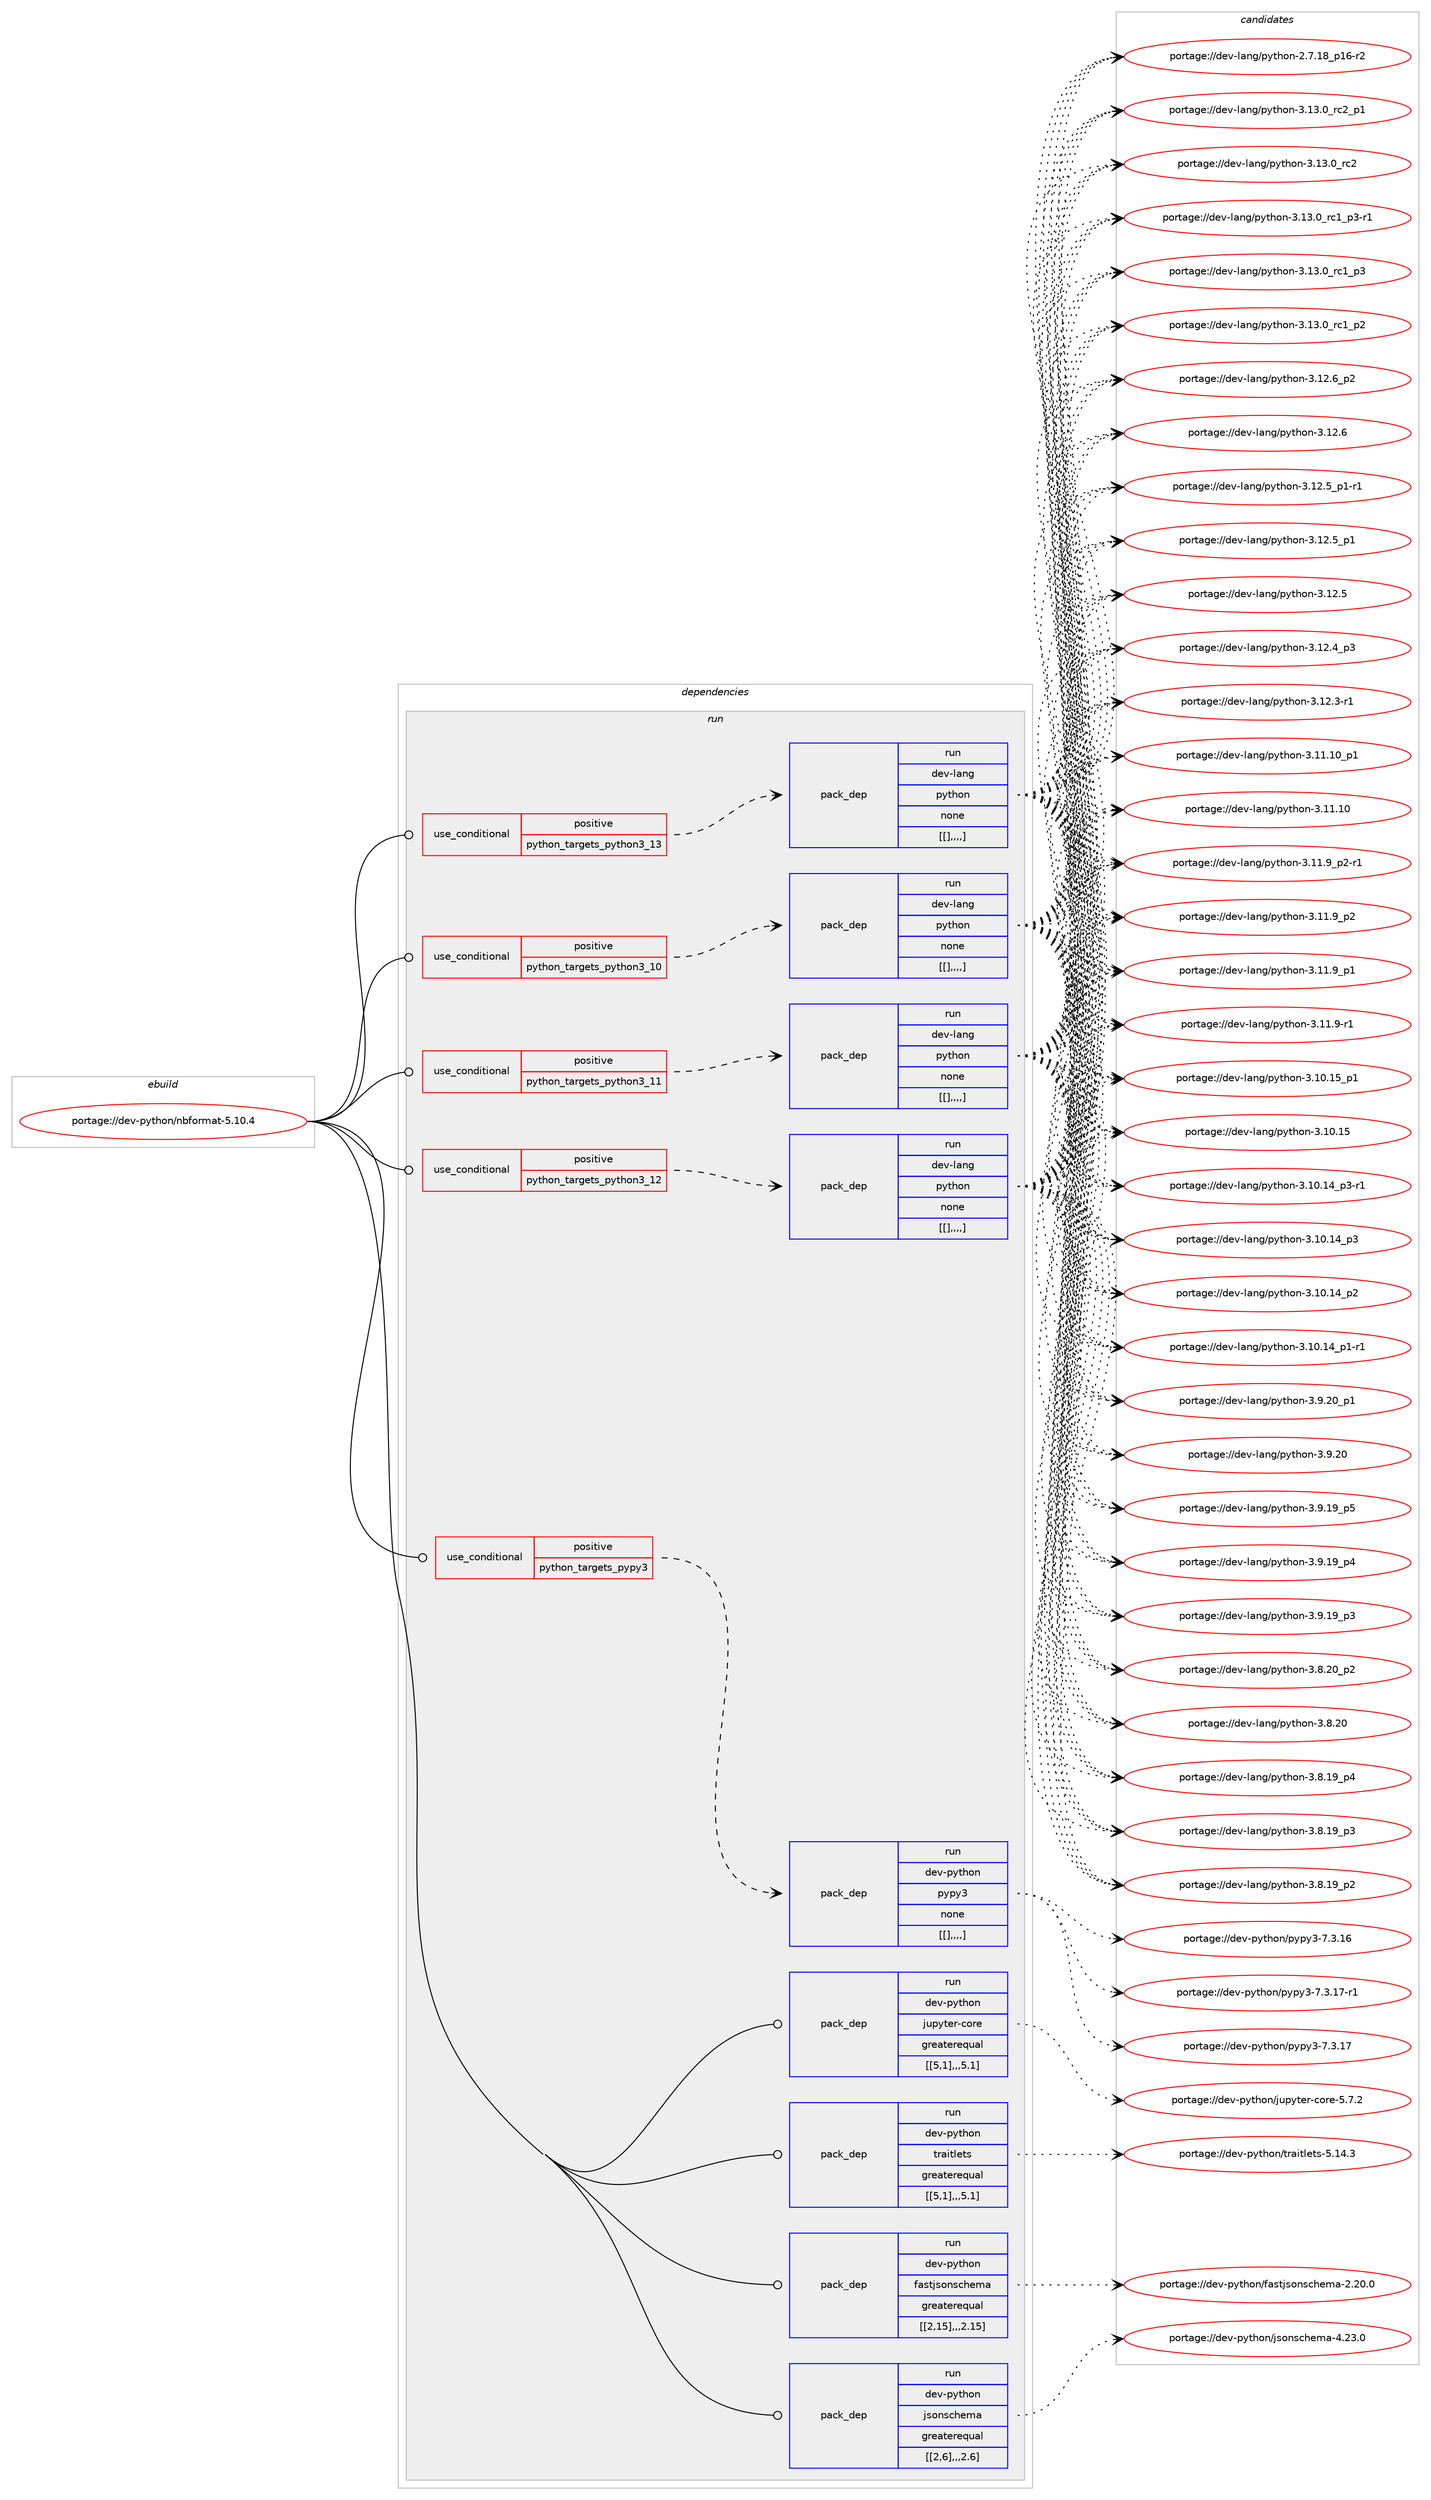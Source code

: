 digraph prolog {

# *************
# Graph options
# *************

newrank=true;
concentrate=true;
compound=true;
graph [rankdir=LR,fontname=Helvetica,fontsize=10,ranksep=1.5];#, ranksep=2.5, nodesep=0.2];
edge  [arrowhead=vee];
node  [fontname=Helvetica,fontsize=10];

# **********
# The ebuild
# **********

subgraph cluster_leftcol {
color=gray;
label=<<i>ebuild</i>>;
id [label="portage://dev-python/nbformat-5.10.4", color=red, width=4, href="../dev-python/nbformat-5.10.4.svg"];
}

# ****************
# The dependencies
# ****************

subgraph cluster_midcol {
color=gray;
label=<<i>dependencies</i>>;
subgraph cluster_compile {
fillcolor="#eeeeee";
style=filled;
label=<<i>compile</i>>;
}
subgraph cluster_compileandrun {
fillcolor="#eeeeee";
style=filled;
label=<<i>compile and run</i>>;
}
subgraph cluster_run {
fillcolor="#eeeeee";
style=filled;
label=<<i>run</i>>;
subgraph cond36442 {
dependency154387 [label=<<TABLE BORDER="0" CELLBORDER="1" CELLSPACING="0" CELLPADDING="4"><TR><TD ROWSPAN="3" CELLPADDING="10">use_conditional</TD></TR><TR><TD>positive</TD></TR><TR><TD>python_targets_pypy3</TD></TR></TABLE>>, shape=none, color=red];
subgraph pack116731 {
dependency154388 [label=<<TABLE BORDER="0" CELLBORDER="1" CELLSPACING="0" CELLPADDING="4" WIDTH="220"><TR><TD ROWSPAN="6" CELLPADDING="30">pack_dep</TD></TR><TR><TD WIDTH="110">run</TD></TR><TR><TD>dev-python</TD></TR><TR><TD>pypy3</TD></TR><TR><TD>none</TD></TR><TR><TD>[[],,,,]</TD></TR></TABLE>>, shape=none, color=blue];
}
dependency154387:e -> dependency154388:w [weight=20,style="dashed",arrowhead="vee"];
}
id:e -> dependency154387:w [weight=20,style="solid",arrowhead="odot"];
subgraph cond36443 {
dependency154389 [label=<<TABLE BORDER="0" CELLBORDER="1" CELLSPACING="0" CELLPADDING="4"><TR><TD ROWSPAN="3" CELLPADDING="10">use_conditional</TD></TR><TR><TD>positive</TD></TR><TR><TD>python_targets_python3_10</TD></TR></TABLE>>, shape=none, color=red];
subgraph pack116732 {
dependency154390 [label=<<TABLE BORDER="0" CELLBORDER="1" CELLSPACING="0" CELLPADDING="4" WIDTH="220"><TR><TD ROWSPAN="6" CELLPADDING="30">pack_dep</TD></TR><TR><TD WIDTH="110">run</TD></TR><TR><TD>dev-lang</TD></TR><TR><TD>python</TD></TR><TR><TD>none</TD></TR><TR><TD>[[],,,,]</TD></TR></TABLE>>, shape=none, color=blue];
}
dependency154389:e -> dependency154390:w [weight=20,style="dashed",arrowhead="vee"];
}
id:e -> dependency154389:w [weight=20,style="solid",arrowhead="odot"];
subgraph cond36444 {
dependency154391 [label=<<TABLE BORDER="0" CELLBORDER="1" CELLSPACING="0" CELLPADDING="4"><TR><TD ROWSPAN="3" CELLPADDING="10">use_conditional</TD></TR><TR><TD>positive</TD></TR><TR><TD>python_targets_python3_11</TD></TR></TABLE>>, shape=none, color=red];
subgraph pack116733 {
dependency154392 [label=<<TABLE BORDER="0" CELLBORDER="1" CELLSPACING="0" CELLPADDING="4" WIDTH="220"><TR><TD ROWSPAN="6" CELLPADDING="30">pack_dep</TD></TR><TR><TD WIDTH="110">run</TD></TR><TR><TD>dev-lang</TD></TR><TR><TD>python</TD></TR><TR><TD>none</TD></TR><TR><TD>[[],,,,]</TD></TR></TABLE>>, shape=none, color=blue];
}
dependency154391:e -> dependency154392:w [weight=20,style="dashed",arrowhead="vee"];
}
id:e -> dependency154391:w [weight=20,style="solid",arrowhead="odot"];
subgraph cond36445 {
dependency154393 [label=<<TABLE BORDER="0" CELLBORDER="1" CELLSPACING="0" CELLPADDING="4"><TR><TD ROWSPAN="3" CELLPADDING="10">use_conditional</TD></TR><TR><TD>positive</TD></TR><TR><TD>python_targets_python3_12</TD></TR></TABLE>>, shape=none, color=red];
subgraph pack116734 {
dependency154394 [label=<<TABLE BORDER="0" CELLBORDER="1" CELLSPACING="0" CELLPADDING="4" WIDTH="220"><TR><TD ROWSPAN="6" CELLPADDING="30">pack_dep</TD></TR><TR><TD WIDTH="110">run</TD></TR><TR><TD>dev-lang</TD></TR><TR><TD>python</TD></TR><TR><TD>none</TD></TR><TR><TD>[[],,,,]</TD></TR></TABLE>>, shape=none, color=blue];
}
dependency154393:e -> dependency154394:w [weight=20,style="dashed",arrowhead="vee"];
}
id:e -> dependency154393:w [weight=20,style="solid",arrowhead="odot"];
subgraph cond36446 {
dependency154395 [label=<<TABLE BORDER="0" CELLBORDER="1" CELLSPACING="0" CELLPADDING="4"><TR><TD ROWSPAN="3" CELLPADDING="10">use_conditional</TD></TR><TR><TD>positive</TD></TR><TR><TD>python_targets_python3_13</TD></TR></TABLE>>, shape=none, color=red];
subgraph pack116735 {
dependency154396 [label=<<TABLE BORDER="0" CELLBORDER="1" CELLSPACING="0" CELLPADDING="4" WIDTH="220"><TR><TD ROWSPAN="6" CELLPADDING="30">pack_dep</TD></TR><TR><TD WIDTH="110">run</TD></TR><TR><TD>dev-lang</TD></TR><TR><TD>python</TD></TR><TR><TD>none</TD></TR><TR><TD>[[],,,,]</TD></TR></TABLE>>, shape=none, color=blue];
}
dependency154395:e -> dependency154396:w [weight=20,style="dashed",arrowhead="vee"];
}
id:e -> dependency154395:w [weight=20,style="solid",arrowhead="odot"];
subgraph pack116736 {
dependency154397 [label=<<TABLE BORDER="0" CELLBORDER="1" CELLSPACING="0" CELLPADDING="4" WIDTH="220"><TR><TD ROWSPAN="6" CELLPADDING="30">pack_dep</TD></TR><TR><TD WIDTH="110">run</TD></TR><TR><TD>dev-python</TD></TR><TR><TD>fastjsonschema</TD></TR><TR><TD>greaterequal</TD></TR><TR><TD>[[2,15],,,2.15]</TD></TR></TABLE>>, shape=none, color=blue];
}
id:e -> dependency154397:w [weight=20,style="solid",arrowhead="odot"];
subgraph pack116737 {
dependency154398 [label=<<TABLE BORDER="0" CELLBORDER="1" CELLSPACING="0" CELLPADDING="4" WIDTH="220"><TR><TD ROWSPAN="6" CELLPADDING="30">pack_dep</TD></TR><TR><TD WIDTH="110">run</TD></TR><TR><TD>dev-python</TD></TR><TR><TD>jsonschema</TD></TR><TR><TD>greaterequal</TD></TR><TR><TD>[[2,6],,,2.6]</TD></TR></TABLE>>, shape=none, color=blue];
}
id:e -> dependency154398:w [weight=20,style="solid",arrowhead="odot"];
subgraph pack116738 {
dependency154399 [label=<<TABLE BORDER="0" CELLBORDER="1" CELLSPACING="0" CELLPADDING="4" WIDTH="220"><TR><TD ROWSPAN="6" CELLPADDING="30">pack_dep</TD></TR><TR><TD WIDTH="110">run</TD></TR><TR><TD>dev-python</TD></TR><TR><TD>jupyter-core</TD></TR><TR><TD>greaterequal</TD></TR><TR><TD>[[5,1],,,5.1]</TD></TR></TABLE>>, shape=none, color=blue];
}
id:e -> dependency154399:w [weight=20,style="solid",arrowhead="odot"];
subgraph pack116739 {
dependency154400 [label=<<TABLE BORDER="0" CELLBORDER="1" CELLSPACING="0" CELLPADDING="4" WIDTH="220"><TR><TD ROWSPAN="6" CELLPADDING="30">pack_dep</TD></TR><TR><TD WIDTH="110">run</TD></TR><TR><TD>dev-python</TD></TR><TR><TD>traitlets</TD></TR><TR><TD>greaterequal</TD></TR><TR><TD>[[5,1],,,5.1]</TD></TR></TABLE>>, shape=none, color=blue];
}
id:e -> dependency154400:w [weight=20,style="solid",arrowhead="odot"];
}
}

# **************
# The candidates
# **************

subgraph cluster_choices {
rank=same;
color=gray;
label=<<i>candidates</i>>;

subgraph choice116731 {
color=black;
nodesep=1;
choice100101118451121211161041111104711212111212151455546514649554511449 [label="portage://dev-python/pypy3-7.3.17-r1", color=red, width=4,href="../dev-python/pypy3-7.3.17-r1.svg"];
choice10010111845112121116104111110471121211121215145554651464955 [label="portage://dev-python/pypy3-7.3.17", color=red, width=4,href="../dev-python/pypy3-7.3.17.svg"];
choice10010111845112121116104111110471121211121215145554651464954 [label="portage://dev-python/pypy3-7.3.16", color=red, width=4,href="../dev-python/pypy3-7.3.16.svg"];
dependency154388:e -> choice100101118451121211161041111104711212111212151455546514649554511449:w [style=dotted,weight="100"];
dependency154388:e -> choice10010111845112121116104111110471121211121215145554651464955:w [style=dotted,weight="100"];
dependency154388:e -> choice10010111845112121116104111110471121211121215145554651464954:w [style=dotted,weight="100"];
}
subgraph choice116732 {
color=black;
nodesep=1;
choice100101118451089711010347112121116104111110455146495146489511499509511249 [label="portage://dev-lang/python-3.13.0_rc2_p1", color=red, width=4,href="../dev-lang/python-3.13.0_rc2_p1.svg"];
choice10010111845108971101034711212111610411111045514649514648951149950 [label="portage://dev-lang/python-3.13.0_rc2", color=red, width=4,href="../dev-lang/python-3.13.0_rc2.svg"];
choice1001011184510897110103471121211161041111104551464951464895114994995112514511449 [label="portage://dev-lang/python-3.13.0_rc1_p3-r1", color=red, width=4,href="../dev-lang/python-3.13.0_rc1_p3-r1.svg"];
choice100101118451089711010347112121116104111110455146495146489511499499511251 [label="portage://dev-lang/python-3.13.0_rc1_p3", color=red, width=4,href="../dev-lang/python-3.13.0_rc1_p3.svg"];
choice100101118451089711010347112121116104111110455146495146489511499499511250 [label="portage://dev-lang/python-3.13.0_rc1_p2", color=red, width=4,href="../dev-lang/python-3.13.0_rc1_p2.svg"];
choice100101118451089711010347112121116104111110455146495046549511250 [label="portage://dev-lang/python-3.12.6_p2", color=red, width=4,href="../dev-lang/python-3.12.6_p2.svg"];
choice10010111845108971101034711212111610411111045514649504654 [label="portage://dev-lang/python-3.12.6", color=red, width=4,href="../dev-lang/python-3.12.6.svg"];
choice1001011184510897110103471121211161041111104551464950465395112494511449 [label="portage://dev-lang/python-3.12.5_p1-r1", color=red, width=4,href="../dev-lang/python-3.12.5_p1-r1.svg"];
choice100101118451089711010347112121116104111110455146495046539511249 [label="portage://dev-lang/python-3.12.5_p1", color=red, width=4,href="../dev-lang/python-3.12.5_p1.svg"];
choice10010111845108971101034711212111610411111045514649504653 [label="portage://dev-lang/python-3.12.5", color=red, width=4,href="../dev-lang/python-3.12.5.svg"];
choice100101118451089711010347112121116104111110455146495046529511251 [label="portage://dev-lang/python-3.12.4_p3", color=red, width=4,href="../dev-lang/python-3.12.4_p3.svg"];
choice100101118451089711010347112121116104111110455146495046514511449 [label="portage://dev-lang/python-3.12.3-r1", color=red, width=4,href="../dev-lang/python-3.12.3-r1.svg"];
choice10010111845108971101034711212111610411111045514649494649489511249 [label="portage://dev-lang/python-3.11.10_p1", color=red, width=4,href="../dev-lang/python-3.11.10_p1.svg"];
choice1001011184510897110103471121211161041111104551464949464948 [label="portage://dev-lang/python-3.11.10", color=red, width=4,href="../dev-lang/python-3.11.10.svg"];
choice1001011184510897110103471121211161041111104551464949465795112504511449 [label="portage://dev-lang/python-3.11.9_p2-r1", color=red, width=4,href="../dev-lang/python-3.11.9_p2-r1.svg"];
choice100101118451089711010347112121116104111110455146494946579511250 [label="portage://dev-lang/python-3.11.9_p2", color=red, width=4,href="../dev-lang/python-3.11.9_p2.svg"];
choice100101118451089711010347112121116104111110455146494946579511249 [label="portage://dev-lang/python-3.11.9_p1", color=red, width=4,href="../dev-lang/python-3.11.9_p1.svg"];
choice100101118451089711010347112121116104111110455146494946574511449 [label="portage://dev-lang/python-3.11.9-r1", color=red, width=4,href="../dev-lang/python-3.11.9-r1.svg"];
choice10010111845108971101034711212111610411111045514649484649539511249 [label="portage://dev-lang/python-3.10.15_p1", color=red, width=4,href="../dev-lang/python-3.10.15_p1.svg"];
choice1001011184510897110103471121211161041111104551464948464953 [label="portage://dev-lang/python-3.10.15", color=red, width=4,href="../dev-lang/python-3.10.15.svg"];
choice100101118451089711010347112121116104111110455146494846495295112514511449 [label="portage://dev-lang/python-3.10.14_p3-r1", color=red, width=4,href="../dev-lang/python-3.10.14_p3-r1.svg"];
choice10010111845108971101034711212111610411111045514649484649529511251 [label="portage://dev-lang/python-3.10.14_p3", color=red, width=4,href="../dev-lang/python-3.10.14_p3.svg"];
choice10010111845108971101034711212111610411111045514649484649529511250 [label="portage://dev-lang/python-3.10.14_p2", color=red, width=4,href="../dev-lang/python-3.10.14_p2.svg"];
choice100101118451089711010347112121116104111110455146494846495295112494511449 [label="portage://dev-lang/python-3.10.14_p1-r1", color=red, width=4,href="../dev-lang/python-3.10.14_p1-r1.svg"];
choice100101118451089711010347112121116104111110455146574650489511249 [label="portage://dev-lang/python-3.9.20_p1", color=red, width=4,href="../dev-lang/python-3.9.20_p1.svg"];
choice10010111845108971101034711212111610411111045514657465048 [label="portage://dev-lang/python-3.9.20", color=red, width=4,href="../dev-lang/python-3.9.20.svg"];
choice100101118451089711010347112121116104111110455146574649579511253 [label="portage://dev-lang/python-3.9.19_p5", color=red, width=4,href="../dev-lang/python-3.9.19_p5.svg"];
choice100101118451089711010347112121116104111110455146574649579511252 [label="portage://dev-lang/python-3.9.19_p4", color=red, width=4,href="../dev-lang/python-3.9.19_p4.svg"];
choice100101118451089711010347112121116104111110455146574649579511251 [label="portage://dev-lang/python-3.9.19_p3", color=red, width=4,href="../dev-lang/python-3.9.19_p3.svg"];
choice100101118451089711010347112121116104111110455146564650489511250 [label="portage://dev-lang/python-3.8.20_p2", color=red, width=4,href="../dev-lang/python-3.8.20_p2.svg"];
choice10010111845108971101034711212111610411111045514656465048 [label="portage://dev-lang/python-3.8.20", color=red, width=4,href="../dev-lang/python-3.8.20.svg"];
choice100101118451089711010347112121116104111110455146564649579511252 [label="portage://dev-lang/python-3.8.19_p4", color=red, width=4,href="../dev-lang/python-3.8.19_p4.svg"];
choice100101118451089711010347112121116104111110455146564649579511251 [label="portage://dev-lang/python-3.8.19_p3", color=red, width=4,href="../dev-lang/python-3.8.19_p3.svg"];
choice100101118451089711010347112121116104111110455146564649579511250 [label="portage://dev-lang/python-3.8.19_p2", color=red, width=4,href="../dev-lang/python-3.8.19_p2.svg"];
choice100101118451089711010347112121116104111110455046554649569511249544511450 [label="portage://dev-lang/python-2.7.18_p16-r2", color=red, width=4,href="../dev-lang/python-2.7.18_p16-r2.svg"];
dependency154390:e -> choice100101118451089711010347112121116104111110455146495146489511499509511249:w [style=dotted,weight="100"];
dependency154390:e -> choice10010111845108971101034711212111610411111045514649514648951149950:w [style=dotted,weight="100"];
dependency154390:e -> choice1001011184510897110103471121211161041111104551464951464895114994995112514511449:w [style=dotted,weight="100"];
dependency154390:e -> choice100101118451089711010347112121116104111110455146495146489511499499511251:w [style=dotted,weight="100"];
dependency154390:e -> choice100101118451089711010347112121116104111110455146495146489511499499511250:w [style=dotted,weight="100"];
dependency154390:e -> choice100101118451089711010347112121116104111110455146495046549511250:w [style=dotted,weight="100"];
dependency154390:e -> choice10010111845108971101034711212111610411111045514649504654:w [style=dotted,weight="100"];
dependency154390:e -> choice1001011184510897110103471121211161041111104551464950465395112494511449:w [style=dotted,weight="100"];
dependency154390:e -> choice100101118451089711010347112121116104111110455146495046539511249:w [style=dotted,weight="100"];
dependency154390:e -> choice10010111845108971101034711212111610411111045514649504653:w [style=dotted,weight="100"];
dependency154390:e -> choice100101118451089711010347112121116104111110455146495046529511251:w [style=dotted,weight="100"];
dependency154390:e -> choice100101118451089711010347112121116104111110455146495046514511449:w [style=dotted,weight="100"];
dependency154390:e -> choice10010111845108971101034711212111610411111045514649494649489511249:w [style=dotted,weight="100"];
dependency154390:e -> choice1001011184510897110103471121211161041111104551464949464948:w [style=dotted,weight="100"];
dependency154390:e -> choice1001011184510897110103471121211161041111104551464949465795112504511449:w [style=dotted,weight="100"];
dependency154390:e -> choice100101118451089711010347112121116104111110455146494946579511250:w [style=dotted,weight="100"];
dependency154390:e -> choice100101118451089711010347112121116104111110455146494946579511249:w [style=dotted,weight="100"];
dependency154390:e -> choice100101118451089711010347112121116104111110455146494946574511449:w [style=dotted,weight="100"];
dependency154390:e -> choice10010111845108971101034711212111610411111045514649484649539511249:w [style=dotted,weight="100"];
dependency154390:e -> choice1001011184510897110103471121211161041111104551464948464953:w [style=dotted,weight="100"];
dependency154390:e -> choice100101118451089711010347112121116104111110455146494846495295112514511449:w [style=dotted,weight="100"];
dependency154390:e -> choice10010111845108971101034711212111610411111045514649484649529511251:w [style=dotted,weight="100"];
dependency154390:e -> choice10010111845108971101034711212111610411111045514649484649529511250:w [style=dotted,weight="100"];
dependency154390:e -> choice100101118451089711010347112121116104111110455146494846495295112494511449:w [style=dotted,weight="100"];
dependency154390:e -> choice100101118451089711010347112121116104111110455146574650489511249:w [style=dotted,weight="100"];
dependency154390:e -> choice10010111845108971101034711212111610411111045514657465048:w [style=dotted,weight="100"];
dependency154390:e -> choice100101118451089711010347112121116104111110455146574649579511253:w [style=dotted,weight="100"];
dependency154390:e -> choice100101118451089711010347112121116104111110455146574649579511252:w [style=dotted,weight="100"];
dependency154390:e -> choice100101118451089711010347112121116104111110455146574649579511251:w [style=dotted,weight="100"];
dependency154390:e -> choice100101118451089711010347112121116104111110455146564650489511250:w [style=dotted,weight="100"];
dependency154390:e -> choice10010111845108971101034711212111610411111045514656465048:w [style=dotted,weight="100"];
dependency154390:e -> choice100101118451089711010347112121116104111110455146564649579511252:w [style=dotted,weight="100"];
dependency154390:e -> choice100101118451089711010347112121116104111110455146564649579511251:w [style=dotted,weight="100"];
dependency154390:e -> choice100101118451089711010347112121116104111110455146564649579511250:w [style=dotted,weight="100"];
dependency154390:e -> choice100101118451089711010347112121116104111110455046554649569511249544511450:w [style=dotted,weight="100"];
}
subgraph choice116733 {
color=black;
nodesep=1;
choice100101118451089711010347112121116104111110455146495146489511499509511249 [label="portage://dev-lang/python-3.13.0_rc2_p1", color=red, width=4,href="../dev-lang/python-3.13.0_rc2_p1.svg"];
choice10010111845108971101034711212111610411111045514649514648951149950 [label="portage://dev-lang/python-3.13.0_rc2", color=red, width=4,href="../dev-lang/python-3.13.0_rc2.svg"];
choice1001011184510897110103471121211161041111104551464951464895114994995112514511449 [label="portage://dev-lang/python-3.13.0_rc1_p3-r1", color=red, width=4,href="../dev-lang/python-3.13.0_rc1_p3-r1.svg"];
choice100101118451089711010347112121116104111110455146495146489511499499511251 [label="portage://dev-lang/python-3.13.0_rc1_p3", color=red, width=4,href="../dev-lang/python-3.13.0_rc1_p3.svg"];
choice100101118451089711010347112121116104111110455146495146489511499499511250 [label="portage://dev-lang/python-3.13.0_rc1_p2", color=red, width=4,href="../dev-lang/python-3.13.0_rc1_p2.svg"];
choice100101118451089711010347112121116104111110455146495046549511250 [label="portage://dev-lang/python-3.12.6_p2", color=red, width=4,href="../dev-lang/python-3.12.6_p2.svg"];
choice10010111845108971101034711212111610411111045514649504654 [label="portage://dev-lang/python-3.12.6", color=red, width=4,href="../dev-lang/python-3.12.6.svg"];
choice1001011184510897110103471121211161041111104551464950465395112494511449 [label="portage://dev-lang/python-3.12.5_p1-r1", color=red, width=4,href="../dev-lang/python-3.12.5_p1-r1.svg"];
choice100101118451089711010347112121116104111110455146495046539511249 [label="portage://dev-lang/python-3.12.5_p1", color=red, width=4,href="../dev-lang/python-3.12.5_p1.svg"];
choice10010111845108971101034711212111610411111045514649504653 [label="portage://dev-lang/python-3.12.5", color=red, width=4,href="../dev-lang/python-3.12.5.svg"];
choice100101118451089711010347112121116104111110455146495046529511251 [label="portage://dev-lang/python-3.12.4_p3", color=red, width=4,href="../dev-lang/python-3.12.4_p3.svg"];
choice100101118451089711010347112121116104111110455146495046514511449 [label="portage://dev-lang/python-3.12.3-r1", color=red, width=4,href="../dev-lang/python-3.12.3-r1.svg"];
choice10010111845108971101034711212111610411111045514649494649489511249 [label="portage://dev-lang/python-3.11.10_p1", color=red, width=4,href="../dev-lang/python-3.11.10_p1.svg"];
choice1001011184510897110103471121211161041111104551464949464948 [label="portage://dev-lang/python-3.11.10", color=red, width=4,href="../dev-lang/python-3.11.10.svg"];
choice1001011184510897110103471121211161041111104551464949465795112504511449 [label="portage://dev-lang/python-3.11.9_p2-r1", color=red, width=4,href="../dev-lang/python-3.11.9_p2-r1.svg"];
choice100101118451089711010347112121116104111110455146494946579511250 [label="portage://dev-lang/python-3.11.9_p2", color=red, width=4,href="../dev-lang/python-3.11.9_p2.svg"];
choice100101118451089711010347112121116104111110455146494946579511249 [label="portage://dev-lang/python-3.11.9_p1", color=red, width=4,href="../dev-lang/python-3.11.9_p1.svg"];
choice100101118451089711010347112121116104111110455146494946574511449 [label="portage://dev-lang/python-3.11.9-r1", color=red, width=4,href="../dev-lang/python-3.11.9-r1.svg"];
choice10010111845108971101034711212111610411111045514649484649539511249 [label="portage://dev-lang/python-3.10.15_p1", color=red, width=4,href="../dev-lang/python-3.10.15_p1.svg"];
choice1001011184510897110103471121211161041111104551464948464953 [label="portage://dev-lang/python-3.10.15", color=red, width=4,href="../dev-lang/python-3.10.15.svg"];
choice100101118451089711010347112121116104111110455146494846495295112514511449 [label="portage://dev-lang/python-3.10.14_p3-r1", color=red, width=4,href="../dev-lang/python-3.10.14_p3-r1.svg"];
choice10010111845108971101034711212111610411111045514649484649529511251 [label="portage://dev-lang/python-3.10.14_p3", color=red, width=4,href="../dev-lang/python-3.10.14_p3.svg"];
choice10010111845108971101034711212111610411111045514649484649529511250 [label="portage://dev-lang/python-3.10.14_p2", color=red, width=4,href="../dev-lang/python-3.10.14_p2.svg"];
choice100101118451089711010347112121116104111110455146494846495295112494511449 [label="portage://dev-lang/python-3.10.14_p1-r1", color=red, width=4,href="../dev-lang/python-3.10.14_p1-r1.svg"];
choice100101118451089711010347112121116104111110455146574650489511249 [label="portage://dev-lang/python-3.9.20_p1", color=red, width=4,href="../dev-lang/python-3.9.20_p1.svg"];
choice10010111845108971101034711212111610411111045514657465048 [label="portage://dev-lang/python-3.9.20", color=red, width=4,href="../dev-lang/python-3.9.20.svg"];
choice100101118451089711010347112121116104111110455146574649579511253 [label="portage://dev-lang/python-3.9.19_p5", color=red, width=4,href="../dev-lang/python-3.9.19_p5.svg"];
choice100101118451089711010347112121116104111110455146574649579511252 [label="portage://dev-lang/python-3.9.19_p4", color=red, width=4,href="../dev-lang/python-3.9.19_p4.svg"];
choice100101118451089711010347112121116104111110455146574649579511251 [label="portage://dev-lang/python-3.9.19_p3", color=red, width=4,href="../dev-lang/python-3.9.19_p3.svg"];
choice100101118451089711010347112121116104111110455146564650489511250 [label="portage://dev-lang/python-3.8.20_p2", color=red, width=4,href="../dev-lang/python-3.8.20_p2.svg"];
choice10010111845108971101034711212111610411111045514656465048 [label="portage://dev-lang/python-3.8.20", color=red, width=4,href="../dev-lang/python-3.8.20.svg"];
choice100101118451089711010347112121116104111110455146564649579511252 [label="portage://dev-lang/python-3.8.19_p4", color=red, width=4,href="../dev-lang/python-3.8.19_p4.svg"];
choice100101118451089711010347112121116104111110455146564649579511251 [label="portage://dev-lang/python-3.8.19_p3", color=red, width=4,href="../dev-lang/python-3.8.19_p3.svg"];
choice100101118451089711010347112121116104111110455146564649579511250 [label="portage://dev-lang/python-3.8.19_p2", color=red, width=4,href="../dev-lang/python-3.8.19_p2.svg"];
choice100101118451089711010347112121116104111110455046554649569511249544511450 [label="portage://dev-lang/python-2.7.18_p16-r2", color=red, width=4,href="../dev-lang/python-2.7.18_p16-r2.svg"];
dependency154392:e -> choice100101118451089711010347112121116104111110455146495146489511499509511249:w [style=dotted,weight="100"];
dependency154392:e -> choice10010111845108971101034711212111610411111045514649514648951149950:w [style=dotted,weight="100"];
dependency154392:e -> choice1001011184510897110103471121211161041111104551464951464895114994995112514511449:w [style=dotted,weight="100"];
dependency154392:e -> choice100101118451089711010347112121116104111110455146495146489511499499511251:w [style=dotted,weight="100"];
dependency154392:e -> choice100101118451089711010347112121116104111110455146495146489511499499511250:w [style=dotted,weight="100"];
dependency154392:e -> choice100101118451089711010347112121116104111110455146495046549511250:w [style=dotted,weight="100"];
dependency154392:e -> choice10010111845108971101034711212111610411111045514649504654:w [style=dotted,weight="100"];
dependency154392:e -> choice1001011184510897110103471121211161041111104551464950465395112494511449:w [style=dotted,weight="100"];
dependency154392:e -> choice100101118451089711010347112121116104111110455146495046539511249:w [style=dotted,weight="100"];
dependency154392:e -> choice10010111845108971101034711212111610411111045514649504653:w [style=dotted,weight="100"];
dependency154392:e -> choice100101118451089711010347112121116104111110455146495046529511251:w [style=dotted,weight="100"];
dependency154392:e -> choice100101118451089711010347112121116104111110455146495046514511449:w [style=dotted,weight="100"];
dependency154392:e -> choice10010111845108971101034711212111610411111045514649494649489511249:w [style=dotted,weight="100"];
dependency154392:e -> choice1001011184510897110103471121211161041111104551464949464948:w [style=dotted,weight="100"];
dependency154392:e -> choice1001011184510897110103471121211161041111104551464949465795112504511449:w [style=dotted,weight="100"];
dependency154392:e -> choice100101118451089711010347112121116104111110455146494946579511250:w [style=dotted,weight="100"];
dependency154392:e -> choice100101118451089711010347112121116104111110455146494946579511249:w [style=dotted,weight="100"];
dependency154392:e -> choice100101118451089711010347112121116104111110455146494946574511449:w [style=dotted,weight="100"];
dependency154392:e -> choice10010111845108971101034711212111610411111045514649484649539511249:w [style=dotted,weight="100"];
dependency154392:e -> choice1001011184510897110103471121211161041111104551464948464953:w [style=dotted,weight="100"];
dependency154392:e -> choice100101118451089711010347112121116104111110455146494846495295112514511449:w [style=dotted,weight="100"];
dependency154392:e -> choice10010111845108971101034711212111610411111045514649484649529511251:w [style=dotted,weight="100"];
dependency154392:e -> choice10010111845108971101034711212111610411111045514649484649529511250:w [style=dotted,weight="100"];
dependency154392:e -> choice100101118451089711010347112121116104111110455146494846495295112494511449:w [style=dotted,weight="100"];
dependency154392:e -> choice100101118451089711010347112121116104111110455146574650489511249:w [style=dotted,weight="100"];
dependency154392:e -> choice10010111845108971101034711212111610411111045514657465048:w [style=dotted,weight="100"];
dependency154392:e -> choice100101118451089711010347112121116104111110455146574649579511253:w [style=dotted,weight="100"];
dependency154392:e -> choice100101118451089711010347112121116104111110455146574649579511252:w [style=dotted,weight="100"];
dependency154392:e -> choice100101118451089711010347112121116104111110455146574649579511251:w [style=dotted,weight="100"];
dependency154392:e -> choice100101118451089711010347112121116104111110455146564650489511250:w [style=dotted,weight="100"];
dependency154392:e -> choice10010111845108971101034711212111610411111045514656465048:w [style=dotted,weight="100"];
dependency154392:e -> choice100101118451089711010347112121116104111110455146564649579511252:w [style=dotted,weight="100"];
dependency154392:e -> choice100101118451089711010347112121116104111110455146564649579511251:w [style=dotted,weight="100"];
dependency154392:e -> choice100101118451089711010347112121116104111110455146564649579511250:w [style=dotted,weight="100"];
dependency154392:e -> choice100101118451089711010347112121116104111110455046554649569511249544511450:w [style=dotted,weight="100"];
}
subgraph choice116734 {
color=black;
nodesep=1;
choice100101118451089711010347112121116104111110455146495146489511499509511249 [label="portage://dev-lang/python-3.13.0_rc2_p1", color=red, width=4,href="../dev-lang/python-3.13.0_rc2_p1.svg"];
choice10010111845108971101034711212111610411111045514649514648951149950 [label="portage://dev-lang/python-3.13.0_rc2", color=red, width=4,href="../dev-lang/python-3.13.0_rc2.svg"];
choice1001011184510897110103471121211161041111104551464951464895114994995112514511449 [label="portage://dev-lang/python-3.13.0_rc1_p3-r1", color=red, width=4,href="../dev-lang/python-3.13.0_rc1_p3-r1.svg"];
choice100101118451089711010347112121116104111110455146495146489511499499511251 [label="portage://dev-lang/python-3.13.0_rc1_p3", color=red, width=4,href="../dev-lang/python-3.13.0_rc1_p3.svg"];
choice100101118451089711010347112121116104111110455146495146489511499499511250 [label="portage://dev-lang/python-3.13.0_rc1_p2", color=red, width=4,href="../dev-lang/python-3.13.0_rc1_p2.svg"];
choice100101118451089711010347112121116104111110455146495046549511250 [label="portage://dev-lang/python-3.12.6_p2", color=red, width=4,href="../dev-lang/python-3.12.6_p2.svg"];
choice10010111845108971101034711212111610411111045514649504654 [label="portage://dev-lang/python-3.12.6", color=red, width=4,href="../dev-lang/python-3.12.6.svg"];
choice1001011184510897110103471121211161041111104551464950465395112494511449 [label="portage://dev-lang/python-3.12.5_p1-r1", color=red, width=4,href="../dev-lang/python-3.12.5_p1-r1.svg"];
choice100101118451089711010347112121116104111110455146495046539511249 [label="portage://dev-lang/python-3.12.5_p1", color=red, width=4,href="../dev-lang/python-3.12.5_p1.svg"];
choice10010111845108971101034711212111610411111045514649504653 [label="portage://dev-lang/python-3.12.5", color=red, width=4,href="../dev-lang/python-3.12.5.svg"];
choice100101118451089711010347112121116104111110455146495046529511251 [label="portage://dev-lang/python-3.12.4_p3", color=red, width=4,href="../dev-lang/python-3.12.4_p3.svg"];
choice100101118451089711010347112121116104111110455146495046514511449 [label="portage://dev-lang/python-3.12.3-r1", color=red, width=4,href="../dev-lang/python-3.12.3-r1.svg"];
choice10010111845108971101034711212111610411111045514649494649489511249 [label="portage://dev-lang/python-3.11.10_p1", color=red, width=4,href="../dev-lang/python-3.11.10_p1.svg"];
choice1001011184510897110103471121211161041111104551464949464948 [label="portage://dev-lang/python-3.11.10", color=red, width=4,href="../dev-lang/python-3.11.10.svg"];
choice1001011184510897110103471121211161041111104551464949465795112504511449 [label="portage://dev-lang/python-3.11.9_p2-r1", color=red, width=4,href="../dev-lang/python-3.11.9_p2-r1.svg"];
choice100101118451089711010347112121116104111110455146494946579511250 [label="portage://dev-lang/python-3.11.9_p2", color=red, width=4,href="../dev-lang/python-3.11.9_p2.svg"];
choice100101118451089711010347112121116104111110455146494946579511249 [label="portage://dev-lang/python-3.11.9_p1", color=red, width=4,href="../dev-lang/python-3.11.9_p1.svg"];
choice100101118451089711010347112121116104111110455146494946574511449 [label="portage://dev-lang/python-3.11.9-r1", color=red, width=4,href="../dev-lang/python-3.11.9-r1.svg"];
choice10010111845108971101034711212111610411111045514649484649539511249 [label="portage://dev-lang/python-3.10.15_p1", color=red, width=4,href="../dev-lang/python-3.10.15_p1.svg"];
choice1001011184510897110103471121211161041111104551464948464953 [label="portage://dev-lang/python-3.10.15", color=red, width=4,href="../dev-lang/python-3.10.15.svg"];
choice100101118451089711010347112121116104111110455146494846495295112514511449 [label="portage://dev-lang/python-3.10.14_p3-r1", color=red, width=4,href="../dev-lang/python-3.10.14_p3-r1.svg"];
choice10010111845108971101034711212111610411111045514649484649529511251 [label="portage://dev-lang/python-3.10.14_p3", color=red, width=4,href="../dev-lang/python-3.10.14_p3.svg"];
choice10010111845108971101034711212111610411111045514649484649529511250 [label="portage://dev-lang/python-3.10.14_p2", color=red, width=4,href="../dev-lang/python-3.10.14_p2.svg"];
choice100101118451089711010347112121116104111110455146494846495295112494511449 [label="portage://dev-lang/python-3.10.14_p1-r1", color=red, width=4,href="../dev-lang/python-3.10.14_p1-r1.svg"];
choice100101118451089711010347112121116104111110455146574650489511249 [label="portage://dev-lang/python-3.9.20_p1", color=red, width=4,href="../dev-lang/python-3.9.20_p1.svg"];
choice10010111845108971101034711212111610411111045514657465048 [label="portage://dev-lang/python-3.9.20", color=red, width=4,href="../dev-lang/python-3.9.20.svg"];
choice100101118451089711010347112121116104111110455146574649579511253 [label="portage://dev-lang/python-3.9.19_p5", color=red, width=4,href="../dev-lang/python-3.9.19_p5.svg"];
choice100101118451089711010347112121116104111110455146574649579511252 [label="portage://dev-lang/python-3.9.19_p4", color=red, width=4,href="../dev-lang/python-3.9.19_p4.svg"];
choice100101118451089711010347112121116104111110455146574649579511251 [label="portage://dev-lang/python-3.9.19_p3", color=red, width=4,href="../dev-lang/python-3.9.19_p3.svg"];
choice100101118451089711010347112121116104111110455146564650489511250 [label="portage://dev-lang/python-3.8.20_p2", color=red, width=4,href="../dev-lang/python-3.8.20_p2.svg"];
choice10010111845108971101034711212111610411111045514656465048 [label="portage://dev-lang/python-3.8.20", color=red, width=4,href="../dev-lang/python-3.8.20.svg"];
choice100101118451089711010347112121116104111110455146564649579511252 [label="portage://dev-lang/python-3.8.19_p4", color=red, width=4,href="../dev-lang/python-3.8.19_p4.svg"];
choice100101118451089711010347112121116104111110455146564649579511251 [label="portage://dev-lang/python-3.8.19_p3", color=red, width=4,href="../dev-lang/python-3.8.19_p3.svg"];
choice100101118451089711010347112121116104111110455146564649579511250 [label="portage://dev-lang/python-3.8.19_p2", color=red, width=4,href="../dev-lang/python-3.8.19_p2.svg"];
choice100101118451089711010347112121116104111110455046554649569511249544511450 [label="portage://dev-lang/python-2.7.18_p16-r2", color=red, width=4,href="../dev-lang/python-2.7.18_p16-r2.svg"];
dependency154394:e -> choice100101118451089711010347112121116104111110455146495146489511499509511249:w [style=dotted,weight="100"];
dependency154394:e -> choice10010111845108971101034711212111610411111045514649514648951149950:w [style=dotted,weight="100"];
dependency154394:e -> choice1001011184510897110103471121211161041111104551464951464895114994995112514511449:w [style=dotted,weight="100"];
dependency154394:e -> choice100101118451089711010347112121116104111110455146495146489511499499511251:w [style=dotted,weight="100"];
dependency154394:e -> choice100101118451089711010347112121116104111110455146495146489511499499511250:w [style=dotted,weight="100"];
dependency154394:e -> choice100101118451089711010347112121116104111110455146495046549511250:w [style=dotted,weight="100"];
dependency154394:e -> choice10010111845108971101034711212111610411111045514649504654:w [style=dotted,weight="100"];
dependency154394:e -> choice1001011184510897110103471121211161041111104551464950465395112494511449:w [style=dotted,weight="100"];
dependency154394:e -> choice100101118451089711010347112121116104111110455146495046539511249:w [style=dotted,weight="100"];
dependency154394:e -> choice10010111845108971101034711212111610411111045514649504653:w [style=dotted,weight="100"];
dependency154394:e -> choice100101118451089711010347112121116104111110455146495046529511251:w [style=dotted,weight="100"];
dependency154394:e -> choice100101118451089711010347112121116104111110455146495046514511449:w [style=dotted,weight="100"];
dependency154394:e -> choice10010111845108971101034711212111610411111045514649494649489511249:w [style=dotted,weight="100"];
dependency154394:e -> choice1001011184510897110103471121211161041111104551464949464948:w [style=dotted,weight="100"];
dependency154394:e -> choice1001011184510897110103471121211161041111104551464949465795112504511449:w [style=dotted,weight="100"];
dependency154394:e -> choice100101118451089711010347112121116104111110455146494946579511250:w [style=dotted,weight="100"];
dependency154394:e -> choice100101118451089711010347112121116104111110455146494946579511249:w [style=dotted,weight="100"];
dependency154394:e -> choice100101118451089711010347112121116104111110455146494946574511449:w [style=dotted,weight="100"];
dependency154394:e -> choice10010111845108971101034711212111610411111045514649484649539511249:w [style=dotted,weight="100"];
dependency154394:e -> choice1001011184510897110103471121211161041111104551464948464953:w [style=dotted,weight="100"];
dependency154394:e -> choice100101118451089711010347112121116104111110455146494846495295112514511449:w [style=dotted,weight="100"];
dependency154394:e -> choice10010111845108971101034711212111610411111045514649484649529511251:w [style=dotted,weight="100"];
dependency154394:e -> choice10010111845108971101034711212111610411111045514649484649529511250:w [style=dotted,weight="100"];
dependency154394:e -> choice100101118451089711010347112121116104111110455146494846495295112494511449:w [style=dotted,weight="100"];
dependency154394:e -> choice100101118451089711010347112121116104111110455146574650489511249:w [style=dotted,weight="100"];
dependency154394:e -> choice10010111845108971101034711212111610411111045514657465048:w [style=dotted,weight="100"];
dependency154394:e -> choice100101118451089711010347112121116104111110455146574649579511253:w [style=dotted,weight="100"];
dependency154394:e -> choice100101118451089711010347112121116104111110455146574649579511252:w [style=dotted,weight="100"];
dependency154394:e -> choice100101118451089711010347112121116104111110455146574649579511251:w [style=dotted,weight="100"];
dependency154394:e -> choice100101118451089711010347112121116104111110455146564650489511250:w [style=dotted,weight="100"];
dependency154394:e -> choice10010111845108971101034711212111610411111045514656465048:w [style=dotted,weight="100"];
dependency154394:e -> choice100101118451089711010347112121116104111110455146564649579511252:w [style=dotted,weight="100"];
dependency154394:e -> choice100101118451089711010347112121116104111110455146564649579511251:w [style=dotted,weight="100"];
dependency154394:e -> choice100101118451089711010347112121116104111110455146564649579511250:w [style=dotted,weight="100"];
dependency154394:e -> choice100101118451089711010347112121116104111110455046554649569511249544511450:w [style=dotted,weight="100"];
}
subgraph choice116735 {
color=black;
nodesep=1;
choice100101118451089711010347112121116104111110455146495146489511499509511249 [label="portage://dev-lang/python-3.13.0_rc2_p1", color=red, width=4,href="../dev-lang/python-3.13.0_rc2_p1.svg"];
choice10010111845108971101034711212111610411111045514649514648951149950 [label="portage://dev-lang/python-3.13.0_rc2", color=red, width=4,href="../dev-lang/python-3.13.0_rc2.svg"];
choice1001011184510897110103471121211161041111104551464951464895114994995112514511449 [label="portage://dev-lang/python-3.13.0_rc1_p3-r1", color=red, width=4,href="../dev-lang/python-3.13.0_rc1_p3-r1.svg"];
choice100101118451089711010347112121116104111110455146495146489511499499511251 [label="portage://dev-lang/python-3.13.0_rc1_p3", color=red, width=4,href="../dev-lang/python-3.13.0_rc1_p3.svg"];
choice100101118451089711010347112121116104111110455146495146489511499499511250 [label="portage://dev-lang/python-3.13.0_rc1_p2", color=red, width=4,href="../dev-lang/python-3.13.0_rc1_p2.svg"];
choice100101118451089711010347112121116104111110455146495046549511250 [label="portage://dev-lang/python-3.12.6_p2", color=red, width=4,href="../dev-lang/python-3.12.6_p2.svg"];
choice10010111845108971101034711212111610411111045514649504654 [label="portage://dev-lang/python-3.12.6", color=red, width=4,href="../dev-lang/python-3.12.6.svg"];
choice1001011184510897110103471121211161041111104551464950465395112494511449 [label="portage://dev-lang/python-3.12.5_p1-r1", color=red, width=4,href="../dev-lang/python-3.12.5_p1-r1.svg"];
choice100101118451089711010347112121116104111110455146495046539511249 [label="portage://dev-lang/python-3.12.5_p1", color=red, width=4,href="../dev-lang/python-3.12.5_p1.svg"];
choice10010111845108971101034711212111610411111045514649504653 [label="portage://dev-lang/python-3.12.5", color=red, width=4,href="../dev-lang/python-3.12.5.svg"];
choice100101118451089711010347112121116104111110455146495046529511251 [label="portage://dev-lang/python-3.12.4_p3", color=red, width=4,href="../dev-lang/python-3.12.4_p3.svg"];
choice100101118451089711010347112121116104111110455146495046514511449 [label="portage://dev-lang/python-3.12.3-r1", color=red, width=4,href="../dev-lang/python-3.12.3-r1.svg"];
choice10010111845108971101034711212111610411111045514649494649489511249 [label="portage://dev-lang/python-3.11.10_p1", color=red, width=4,href="../dev-lang/python-3.11.10_p1.svg"];
choice1001011184510897110103471121211161041111104551464949464948 [label="portage://dev-lang/python-3.11.10", color=red, width=4,href="../dev-lang/python-3.11.10.svg"];
choice1001011184510897110103471121211161041111104551464949465795112504511449 [label="portage://dev-lang/python-3.11.9_p2-r1", color=red, width=4,href="../dev-lang/python-3.11.9_p2-r1.svg"];
choice100101118451089711010347112121116104111110455146494946579511250 [label="portage://dev-lang/python-3.11.9_p2", color=red, width=4,href="../dev-lang/python-3.11.9_p2.svg"];
choice100101118451089711010347112121116104111110455146494946579511249 [label="portage://dev-lang/python-3.11.9_p1", color=red, width=4,href="../dev-lang/python-3.11.9_p1.svg"];
choice100101118451089711010347112121116104111110455146494946574511449 [label="portage://dev-lang/python-3.11.9-r1", color=red, width=4,href="../dev-lang/python-3.11.9-r1.svg"];
choice10010111845108971101034711212111610411111045514649484649539511249 [label="portage://dev-lang/python-3.10.15_p1", color=red, width=4,href="../dev-lang/python-3.10.15_p1.svg"];
choice1001011184510897110103471121211161041111104551464948464953 [label="portage://dev-lang/python-3.10.15", color=red, width=4,href="../dev-lang/python-3.10.15.svg"];
choice100101118451089711010347112121116104111110455146494846495295112514511449 [label="portage://dev-lang/python-3.10.14_p3-r1", color=red, width=4,href="../dev-lang/python-3.10.14_p3-r1.svg"];
choice10010111845108971101034711212111610411111045514649484649529511251 [label="portage://dev-lang/python-3.10.14_p3", color=red, width=4,href="../dev-lang/python-3.10.14_p3.svg"];
choice10010111845108971101034711212111610411111045514649484649529511250 [label="portage://dev-lang/python-3.10.14_p2", color=red, width=4,href="../dev-lang/python-3.10.14_p2.svg"];
choice100101118451089711010347112121116104111110455146494846495295112494511449 [label="portage://dev-lang/python-3.10.14_p1-r1", color=red, width=4,href="../dev-lang/python-3.10.14_p1-r1.svg"];
choice100101118451089711010347112121116104111110455146574650489511249 [label="portage://dev-lang/python-3.9.20_p1", color=red, width=4,href="../dev-lang/python-3.9.20_p1.svg"];
choice10010111845108971101034711212111610411111045514657465048 [label="portage://dev-lang/python-3.9.20", color=red, width=4,href="../dev-lang/python-3.9.20.svg"];
choice100101118451089711010347112121116104111110455146574649579511253 [label="portage://dev-lang/python-3.9.19_p5", color=red, width=4,href="../dev-lang/python-3.9.19_p5.svg"];
choice100101118451089711010347112121116104111110455146574649579511252 [label="portage://dev-lang/python-3.9.19_p4", color=red, width=4,href="../dev-lang/python-3.9.19_p4.svg"];
choice100101118451089711010347112121116104111110455146574649579511251 [label="portage://dev-lang/python-3.9.19_p3", color=red, width=4,href="../dev-lang/python-3.9.19_p3.svg"];
choice100101118451089711010347112121116104111110455146564650489511250 [label="portage://dev-lang/python-3.8.20_p2", color=red, width=4,href="../dev-lang/python-3.8.20_p2.svg"];
choice10010111845108971101034711212111610411111045514656465048 [label="portage://dev-lang/python-3.8.20", color=red, width=4,href="../dev-lang/python-3.8.20.svg"];
choice100101118451089711010347112121116104111110455146564649579511252 [label="portage://dev-lang/python-3.8.19_p4", color=red, width=4,href="../dev-lang/python-3.8.19_p4.svg"];
choice100101118451089711010347112121116104111110455146564649579511251 [label="portage://dev-lang/python-3.8.19_p3", color=red, width=4,href="../dev-lang/python-3.8.19_p3.svg"];
choice100101118451089711010347112121116104111110455146564649579511250 [label="portage://dev-lang/python-3.8.19_p2", color=red, width=4,href="../dev-lang/python-3.8.19_p2.svg"];
choice100101118451089711010347112121116104111110455046554649569511249544511450 [label="portage://dev-lang/python-2.7.18_p16-r2", color=red, width=4,href="../dev-lang/python-2.7.18_p16-r2.svg"];
dependency154396:e -> choice100101118451089711010347112121116104111110455146495146489511499509511249:w [style=dotted,weight="100"];
dependency154396:e -> choice10010111845108971101034711212111610411111045514649514648951149950:w [style=dotted,weight="100"];
dependency154396:e -> choice1001011184510897110103471121211161041111104551464951464895114994995112514511449:w [style=dotted,weight="100"];
dependency154396:e -> choice100101118451089711010347112121116104111110455146495146489511499499511251:w [style=dotted,weight="100"];
dependency154396:e -> choice100101118451089711010347112121116104111110455146495146489511499499511250:w [style=dotted,weight="100"];
dependency154396:e -> choice100101118451089711010347112121116104111110455146495046549511250:w [style=dotted,weight="100"];
dependency154396:e -> choice10010111845108971101034711212111610411111045514649504654:w [style=dotted,weight="100"];
dependency154396:e -> choice1001011184510897110103471121211161041111104551464950465395112494511449:w [style=dotted,weight="100"];
dependency154396:e -> choice100101118451089711010347112121116104111110455146495046539511249:w [style=dotted,weight="100"];
dependency154396:e -> choice10010111845108971101034711212111610411111045514649504653:w [style=dotted,weight="100"];
dependency154396:e -> choice100101118451089711010347112121116104111110455146495046529511251:w [style=dotted,weight="100"];
dependency154396:e -> choice100101118451089711010347112121116104111110455146495046514511449:w [style=dotted,weight="100"];
dependency154396:e -> choice10010111845108971101034711212111610411111045514649494649489511249:w [style=dotted,weight="100"];
dependency154396:e -> choice1001011184510897110103471121211161041111104551464949464948:w [style=dotted,weight="100"];
dependency154396:e -> choice1001011184510897110103471121211161041111104551464949465795112504511449:w [style=dotted,weight="100"];
dependency154396:e -> choice100101118451089711010347112121116104111110455146494946579511250:w [style=dotted,weight="100"];
dependency154396:e -> choice100101118451089711010347112121116104111110455146494946579511249:w [style=dotted,weight="100"];
dependency154396:e -> choice100101118451089711010347112121116104111110455146494946574511449:w [style=dotted,weight="100"];
dependency154396:e -> choice10010111845108971101034711212111610411111045514649484649539511249:w [style=dotted,weight="100"];
dependency154396:e -> choice1001011184510897110103471121211161041111104551464948464953:w [style=dotted,weight="100"];
dependency154396:e -> choice100101118451089711010347112121116104111110455146494846495295112514511449:w [style=dotted,weight="100"];
dependency154396:e -> choice10010111845108971101034711212111610411111045514649484649529511251:w [style=dotted,weight="100"];
dependency154396:e -> choice10010111845108971101034711212111610411111045514649484649529511250:w [style=dotted,weight="100"];
dependency154396:e -> choice100101118451089711010347112121116104111110455146494846495295112494511449:w [style=dotted,weight="100"];
dependency154396:e -> choice100101118451089711010347112121116104111110455146574650489511249:w [style=dotted,weight="100"];
dependency154396:e -> choice10010111845108971101034711212111610411111045514657465048:w [style=dotted,weight="100"];
dependency154396:e -> choice100101118451089711010347112121116104111110455146574649579511253:w [style=dotted,weight="100"];
dependency154396:e -> choice100101118451089711010347112121116104111110455146574649579511252:w [style=dotted,weight="100"];
dependency154396:e -> choice100101118451089711010347112121116104111110455146574649579511251:w [style=dotted,weight="100"];
dependency154396:e -> choice100101118451089711010347112121116104111110455146564650489511250:w [style=dotted,weight="100"];
dependency154396:e -> choice10010111845108971101034711212111610411111045514656465048:w [style=dotted,weight="100"];
dependency154396:e -> choice100101118451089711010347112121116104111110455146564649579511252:w [style=dotted,weight="100"];
dependency154396:e -> choice100101118451089711010347112121116104111110455146564649579511251:w [style=dotted,weight="100"];
dependency154396:e -> choice100101118451089711010347112121116104111110455146564649579511250:w [style=dotted,weight="100"];
dependency154396:e -> choice100101118451089711010347112121116104111110455046554649569511249544511450:w [style=dotted,weight="100"];
}
subgraph choice116736 {
color=black;
nodesep=1;
choice100101118451121211161041111104710297115116106115111110115991041011099745504650484648 [label="portage://dev-python/fastjsonschema-2.20.0", color=red, width=4,href="../dev-python/fastjsonschema-2.20.0.svg"];
dependency154397:e -> choice100101118451121211161041111104710297115116106115111110115991041011099745504650484648:w [style=dotted,weight="100"];
}
subgraph choice116737 {
color=black;
nodesep=1;
choice1001011184511212111610411111047106115111110115991041011099745524650514648 [label="portage://dev-python/jsonschema-4.23.0", color=red, width=4,href="../dev-python/jsonschema-4.23.0.svg"];
dependency154398:e -> choice1001011184511212111610411111047106115111110115991041011099745524650514648:w [style=dotted,weight="100"];
}
subgraph choice116738 {
color=black;
nodesep=1;
choice10010111845112121116104111110471061171121211161011144599111114101455346554650 [label="portage://dev-python/jupyter-core-5.7.2", color=red, width=4,href="../dev-python/jupyter-core-5.7.2.svg"];
dependency154399:e -> choice10010111845112121116104111110471061171121211161011144599111114101455346554650:w [style=dotted,weight="100"];
}
subgraph choice116739 {
color=black;
nodesep=1;
choice10010111845112121116104111110471161149710511610810111611545534649524651 [label="portage://dev-python/traitlets-5.14.3", color=red, width=4,href="../dev-python/traitlets-5.14.3.svg"];
dependency154400:e -> choice10010111845112121116104111110471161149710511610810111611545534649524651:w [style=dotted,weight="100"];
}
}

}
